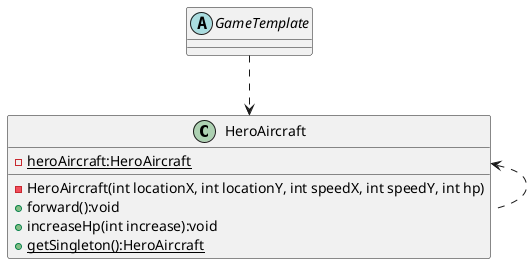 @startuml
'https://plantuml.com/class-diagram

class HeroAircraft {
    - {static} heroAircraft:HeroAircraft
    - HeroAircraft(int locationX, int locationY, int speedX, int speedY, int hp)
    + forward():void
    + increaseHp(int increase):void
    + {static} getSingleton():HeroAircraft
}

abstract class GameTemplate {
}

GameTemplate ..> HeroAircraft
HeroAircraft <.. HeroAircraft

@enduml